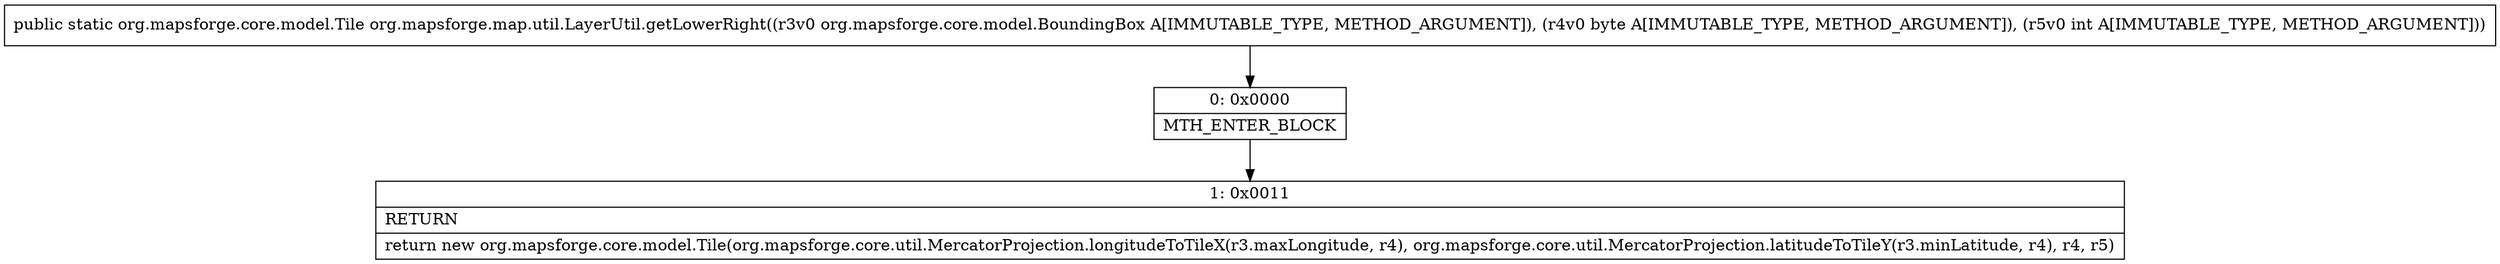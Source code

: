 digraph "CFG fororg.mapsforge.map.util.LayerUtil.getLowerRight(Lorg\/mapsforge\/core\/model\/BoundingBox;BI)Lorg\/mapsforge\/core\/model\/Tile;" {
Node_0 [shape=record,label="{0\:\ 0x0000|MTH_ENTER_BLOCK\l}"];
Node_1 [shape=record,label="{1\:\ 0x0011|RETURN\l|return new org.mapsforge.core.model.Tile(org.mapsforge.core.util.MercatorProjection.longitudeToTileX(r3.maxLongitude, r4), org.mapsforge.core.util.MercatorProjection.latitudeToTileY(r3.minLatitude, r4), r4, r5)\l}"];
MethodNode[shape=record,label="{public static org.mapsforge.core.model.Tile org.mapsforge.map.util.LayerUtil.getLowerRight((r3v0 org.mapsforge.core.model.BoundingBox A[IMMUTABLE_TYPE, METHOD_ARGUMENT]), (r4v0 byte A[IMMUTABLE_TYPE, METHOD_ARGUMENT]), (r5v0 int A[IMMUTABLE_TYPE, METHOD_ARGUMENT])) }"];
MethodNode -> Node_0;
Node_0 -> Node_1;
}

